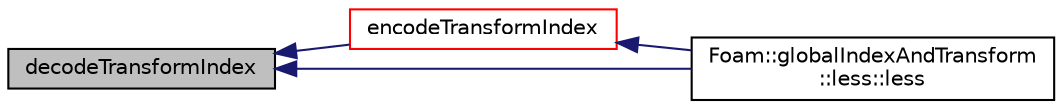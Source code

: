digraph "decodeTransformIndex"
{
  bgcolor="transparent";
  edge [fontname="Helvetica",fontsize="10",labelfontname="Helvetica",labelfontsize="10"];
  node [fontname="Helvetica",fontsize="10",shape=record];
  rankdir="LR";
  Node236 [label="decodeTransformIndex",height=0.2,width=0.4,color="black", fillcolor="grey75", style="filled", fontcolor="black"];
  Node236 -> Node237 [dir="back",color="midnightblue",fontsize="10",style="solid",fontname="Helvetica"];
  Node237 [label="encodeTransformIndex",height=0.2,width=0.4,color="red",URL="$a28849.html#a5ad7c4efca1981054edaa6ede7cf61a1",tooltip="Generate a transform index from the permutation indices of. "];
  Node237 -> Node238 [dir="back",color="midnightblue",fontsize="10",style="solid",fontname="Helvetica"];
  Node238 [label="Foam::globalIndexAndTransform\l::less::less",height=0.2,width=0.4,color="black",URL="$a28853.html#a9895380888f2c4618ac4d892dee1d024"];
  Node236 -> Node238 [dir="back",color="midnightblue",fontsize="10",style="solid",fontname="Helvetica"];
}
